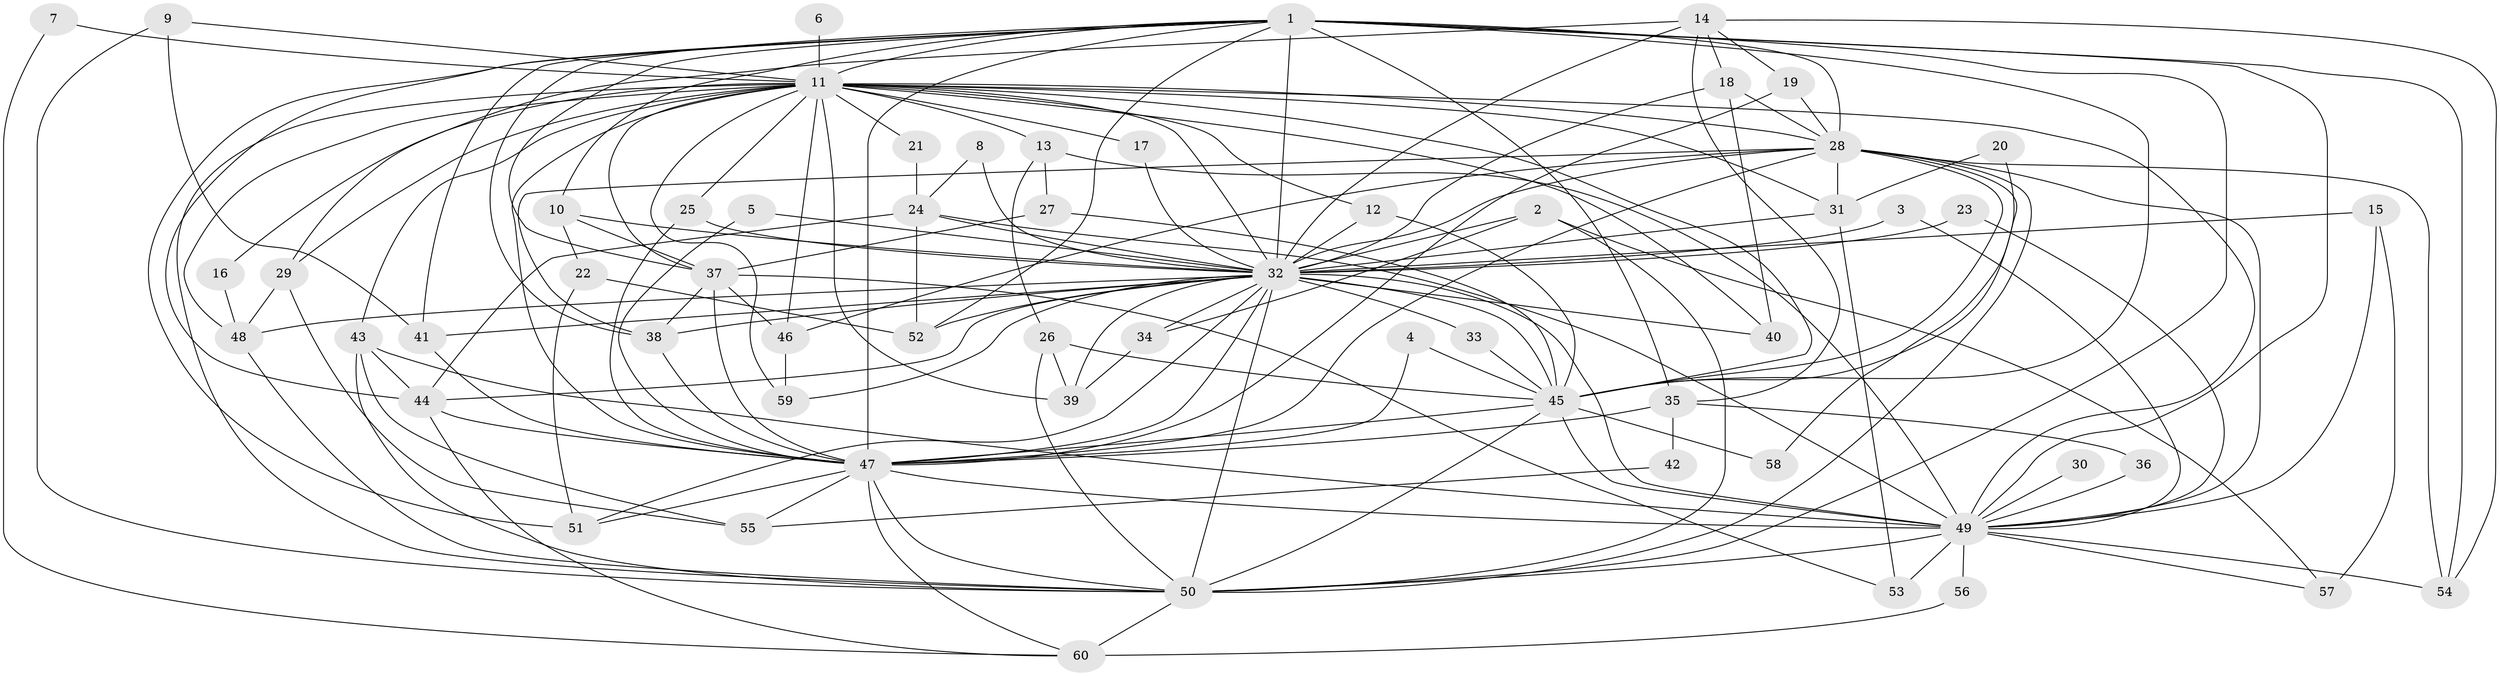 // original degree distribution, {17: 0.008403361344537815, 18: 0.008403361344537815, 19: 0.008403361344537815, 25: 0.01680672268907563, 14: 0.008403361344537815, 32: 0.008403361344537815, 26: 0.008403361344537815, 31: 0.008403361344537815, 16: 0.008403361344537815, 4: 0.13445378151260504, 2: 0.5378151260504201, 6: 0.025210084033613446, 3: 0.18487394957983194, 7: 0.01680672268907563, 5: 0.008403361344537815, 8: 0.008403361344537815}
// Generated by graph-tools (version 1.1) at 2025/01/03/09/25 03:01:25]
// undirected, 60 vertices, 164 edges
graph export_dot {
graph [start="1"]
  node [color=gray90,style=filled];
  1;
  2;
  3;
  4;
  5;
  6;
  7;
  8;
  9;
  10;
  11;
  12;
  13;
  14;
  15;
  16;
  17;
  18;
  19;
  20;
  21;
  22;
  23;
  24;
  25;
  26;
  27;
  28;
  29;
  30;
  31;
  32;
  33;
  34;
  35;
  36;
  37;
  38;
  39;
  40;
  41;
  42;
  43;
  44;
  45;
  46;
  47;
  48;
  49;
  50;
  51;
  52;
  53;
  54;
  55;
  56;
  57;
  58;
  59;
  60;
  1 -- 10 [weight=1.0];
  1 -- 11 [weight=3.0];
  1 -- 28 [weight=2.0];
  1 -- 32 [weight=4.0];
  1 -- 35 [weight=1.0];
  1 -- 37 [weight=1.0];
  1 -- 38 [weight=1.0];
  1 -- 41 [weight=1.0];
  1 -- 44 [weight=1.0];
  1 -- 45 [weight=2.0];
  1 -- 47 [weight=4.0];
  1 -- 49 [weight=2.0];
  1 -- 50 [weight=3.0];
  1 -- 51 [weight=1.0];
  1 -- 52 [weight=1.0];
  1 -- 54 [weight=1.0];
  2 -- 32 [weight=1.0];
  2 -- 34 [weight=1.0];
  2 -- 50 [weight=1.0];
  2 -- 57 [weight=1.0];
  3 -- 32 [weight=1.0];
  3 -- 49 [weight=1.0];
  4 -- 45 [weight=1.0];
  4 -- 47 [weight=1.0];
  5 -- 32 [weight=1.0];
  5 -- 47 [weight=1.0];
  6 -- 11 [weight=1.0];
  7 -- 11 [weight=1.0];
  7 -- 60 [weight=1.0];
  8 -- 24 [weight=1.0];
  8 -- 32 [weight=1.0];
  9 -- 11 [weight=1.0];
  9 -- 41 [weight=1.0];
  9 -- 50 [weight=1.0];
  10 -- 22 [weight=1.0];
  10 -- 32 [weight=1.0];
  10 -- 37 [weight=1.0];
  11 -- 12 [weight=1.0];
  11 -- 13 [weight=1.0];
  11 -- 16 [weight=1.0];
  11 -- 17 [weight=2.0];
  11 -- 21 [weight=1.0];
  11 -- 25 [weight=1.0];
  11 -- 28 [weight=1.0];
  11 -- 29 [weight=1.0];
  11 -- 31 [weight=1.0];
  11 -- 32 [weight=2.0];
  11 -- 37 [weight=1.0];
  11 -- 39 [weight=1.0];
  11 -- 40 [weight=1.0];
  11 -- 43 [weight=1.0];
  11 -- 45 [weight=1.0];
  11 -- 46 [weight=1.0];
  11 -- 47 [weight=2.0];
  11 -- 48 [weight=1.0];
  11 -- 49 [weight=1.0];
  11 -- 50 [weight=1.0];
  11 -- 59 [weight=1.0];
  12 -- 32 [weight=1.0];
  12 -- 45 [weight=1.0];
  13 -- 26 [weight=1.0];
  13 -- 27 [weight=1.0];
  13 -- 49 [weight=1.0];
  14 -- 18 [weight=1.0];
  14 -- 19 [weight=1.0];
  14 -- 29 [weight=1.0];
  14 -- 32 [weight=1.0];
  14 -- 35 [weight=1.0];
  14 -- 54 [weight=1.0];
  15 -- 32 [weight=1.0];
  15 -- 49 [weight=1.0];
  15 -- 57 [weight=1.0];
  16 -- 48 [weight=1.0];
  17 -- 32 [weight=1.0];
  18 -- 28 [weight=1.0];
  18 -- 32 [weight=1.0];
  18 -- 40 [weight=1.0];
  19 -- 28 [weight=1.0];
  19 -- 47 [weight=1.0];
  20 -- 31 [weight=1.0];
  20 -- 45 [weight=1.0];
  21 -- 24 [weight=1.0];
  22 -- 51 [weight=1.0];
  22 -- 52 [weight=1.0];
  23 -- 32 [weight=1.0];
  23 -- 49 [weight=1.0];
  24 -- 32 [weight=2.0];
  24 -- 44 [weight=1.0];
  24 -- 49 [weight=1.0];
  24 -- 52 [weight=1.0];
  25 -- 32 [weight=1.0];
  25 -- 47 [weight=1.0];
  26 -- 39 [weight=1.0];
  26 -- 45 [weight=1.0];
  26 -- 50 [weight=1.0];
  27 -- 37 [weight=1.0];
  27 -- 45 [weight=1.0];
  28 -- 31 [weight=1.0];
  28 -- 32 [weight=2.0];
  28 -- 38 [weight=1.0];
  28 -- 45 [weight=1.0];
  28 -- 46 [weight=1.0];
  28 -- 47 [weight=1.0];
  28 -- 49 [weight=1.0];
  28 -- 50 [weight=1.0];
  28 -- 54 [weight=1.0];
  28 -- 58 [weight=1.0];
  29 -- 48 [weight=1.0];
  29 -- 55 [weight=1.0];
  30 -- 49 [weight=1.0];
  31 -- 32 [weight=2.0];
  31 -- 53 [weight=1.0];
  32 -- 33 [weight=1.0];
  32 -- 34 [weight=1.0];
  32 -- 38 [weight=1.0];
  32 -- 39 [weight=1.0];
  32 -- 40 [weight=1.0];
  32 -- 41 [weight=1.0];
  32 -- 44 [weight=1.0];
  32 -- 45 [weight=4.0];
  32 -- 47 [weight=3.0];
  32 -- 48 [weight=2.0];
  32 -- 49 [weight=4.0];
  32 -- 50 [weight=2.0];
  32 -- 51 [weight=1.0];
  32 -- 52 [weight=2.0];
  32 -- 59 [weight=1.0];
  33 -- 45 [weight=1.0];
  34 -- 39 [weight=1.0];
  35 -- 36 [weight=1.0];
  35 -- 42 [weight=1.0];
  35 -- 47 [weight=1.0];
  36 -- 49 [weight=1.0];
  37 -- 38 [weight=1.0];
  37 -- 46 [weight=1.0];
  37 -- 47 [weight=1.0];
  37 -- 53 [weight=1.0];
  38 -- 47 [weight=1.0];
  41 -- 47 [weight=1.0];
  42 -- 55 [weight=1.0];
  43 -- 44 [weight=1.0];
  43 -- 49 [weight=1.0];
  43 -- 50 [weight=1.0];
  43 -- 55 [weight=1.0];
  44 -- 47 [weight=1.0];
  44 -- 60 [weight=1.0];
  45 -- 47 [weight=1.0];
  45 -- 49 [weight=1.0];
  45 -- 50 [weight=1.0];
  45 -- 58 [weight=2.0];
  46 -- 59 [weight=1.0];
  47 -- 49 [weight=1.0];
  47 -- 50 [weight=2.0];
  47 -- 51 [weight=1.0];
  47 -- 55 [weight=1.0];
  47 -- 60 [weight=1.0];
  48 -- 50 [weight=1.0];
  49 -- 50 [weight=1.0];
  49 -- 53 [weight=1.0];
  49 -- 54 [weight=1.0];
  49 -- 56 [weight=1.0];
  49 -- 57 [weight=1.0];
  50 -- 60 [weight=2.0];
  56 -- 60 [weight=1.0];
}
